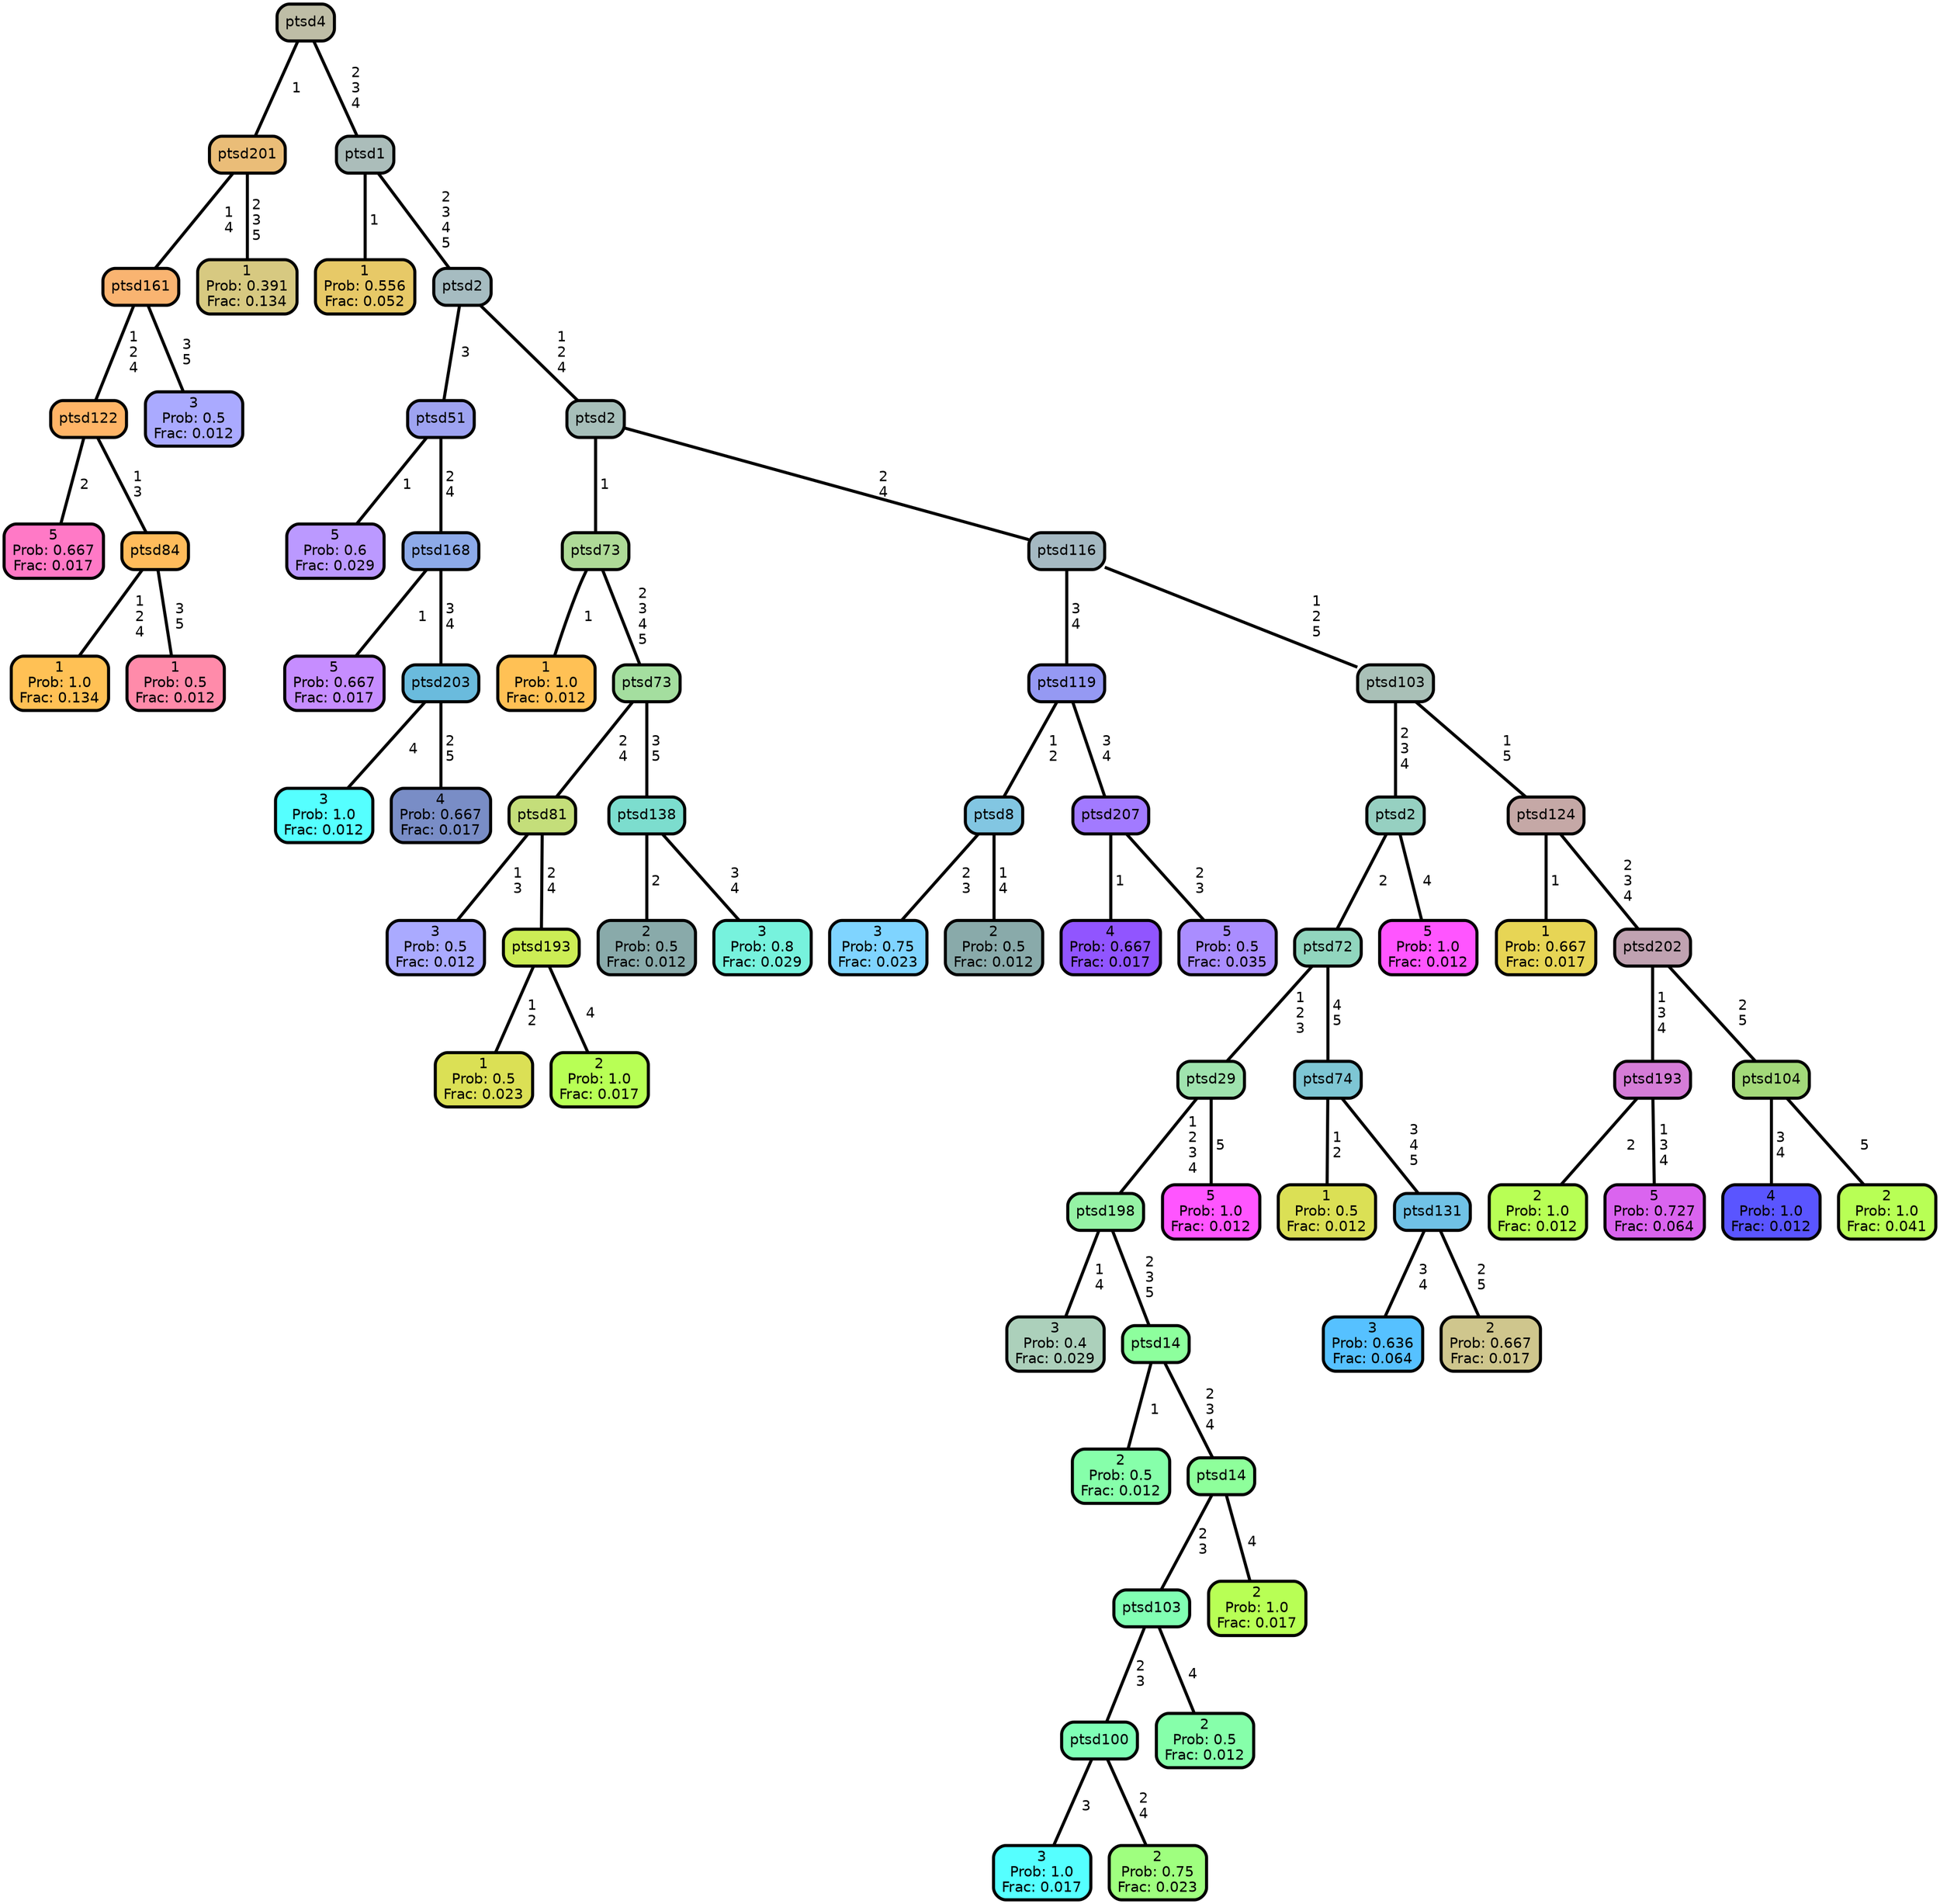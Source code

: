 graph Tree {
node [shape=box, style="filled, rounded",color="black",penwidth="3",fontcolor="black",                 fontname=helvetica] ;
graph [ranksep="0 equally", splines=straight,                 bgcolor=transparent, dpi=200] ;
edge [fontname=helvetica, color=black] ;
0 [label="5
Prob: 0.667
Frac: 0.017", fillcolor="#ff79c6"] ;
1 [label="ptsd122", fillcolor="#ffb567"] ;
2 [label="1
Prob: 1.0
Frac: 0.134", fillcolor="#ffc155"] ;
3 [label="ptsd84", fillcolor="#ffbc5b"] ;
4 [label="1
Prob: 0.5
Frac: 0.012", fillcolor="#ff8baa"] ;
5 [label="ptsd161", fillcolor="#f9b471"] ;
6 [label="3
Prob: 0.5
Frac: 0.012", fillcolor="#aaaaff"] ;
7 [label="ptsd201", fillcolor="#eabd78"] ;
8 [label="1
Prob: 0.391
Frac: 0.134", fillcolor="#d7c981"] ;
9 [label="ptsd4", fillcolor="#bebda6"] ;
10 [label="1
Prob: 0.556
Frac: 0.052", fillcolor="#e7c967"] ;
11 [label="ptsd1", fillcolor="#abbdba"] ;
12 [label="5
Prob: 0.6
Frac: 0.029", fillcolor="#bb99ff"] ;
13 [label="ptsd51", fillcolor="#9ea3f1"] ;
14 [label="5
Prob: 0.667
Frac: 0.017", fillcolor="#c68dff"] ;
15 [label="ptsd168", fillcolor="#8daae9"] ;
16 [label="3
Prob: 1.0
Frac: 0.012", fillcolor="#55ffff"] ;
17 [label="ptsd203", fillcolor="#6abbdd"] ;
18 [label="4
Prob: 0.667
Frac: 0.017", fillcolor="#798dc6"] ;
19 [label="ptsd2", fillcolor="#a6bcc1"] ;
20 [label="1
Prob: 1.0
Frac: 0.012", fillcolor="#ffc155"] ;
21 [label="ptsd73", fillcolor="#aeda97"] ;
22 [label="3
Prob: 0.5
Frac: 0.012", fillcolor="#aaaaff"] ;
23 [label="ptsd81", fillcolor="#c4de7a"] ;
24 [label="1
Prob: 0.5
Frac: 0.023", fillcolor="#dbe055"] ;
25 [label="ptsd193", fillcolor="#cced55"] ;
26 [label="2
Prob: 1.0
Frac: 0.017", fillcolor="#b8ff55"] ;
27 [label="ptsd73", fillcolor="#a4de9f"] ;
28 [label="2
Prob: 0.5
Frac: 0.012", fillcolor="#89aaaa"] ;
29 [label="ptsd138", fillcolor="#7cddce"] ;
30 [label="3
Prob: 0.8
Frac: 0.029", fillcolor="#77f2dd"] ;
31 [label="ptsd2", fillcolor="#a7bfba"] ;
32 [label="3
Prob: 0.75
Frac: 0.023", fillcolor="#7fd4ff"] ;
33 [label="ptsd8", fillcolor="#82c6e2"] ;
34 [label="2
Prob: 0.5
Frac: 0.012", fillcolor="#89aaaa"] ;
35 [label="ptsd119", fillcolor="#9599f3"] ;
36 [label="4
Prob: 0.667
Frac: 0.017", fillcolor="#9155ff"] ;
37 [label="ptsd207", fillcolor="#a27aff"] ;
38 [label="5
Prob: 0.5
Frac: 0.035", fillcolor="#aa8dff"] ;
39 [label="ptsd116", fillcolor="#a5b9c2"] ;
40 [label="3
Prob: 0.4
Frac: 0.029", fillcolor="#acd0bb"] ;
41 [label="ptsd198", fillcolor="#95f2a5"] ;
42 [label="2
Prob: 0.5
Frac: 0.012", fillcolor="#86ffaa"] ;
43 [label="ptsd14", fillcolor="#8dff9d"] ;
44 [label="3
Prob: 1.0
Frac: 0.017", fillcolor="#55ffff"] ;
45 [label="ptsd100", fillcolor="#7fffb6"] ;
46 [label="2
Prob: 0.75
Frac: 0.023", fillcolor="#9fff7f"] ;
47 [label="ptsd103", fillcolor="#81ffb3"] ;
48 [label="2
Prob: 0.5
Frac: 0.012", fillcolor="#86ffaa"] ;
49 [label="ptsd14", fillcolor="#8eff9b"] ;
50 [label="2
Prob: 1.0
Frac: 0.017", fillcolor="#b8ff55"] ;
51 [label="ptsd29", fillcolor="#9fe3ae"] ;
52 [label="5
Prob: 1.0
Frac: 0.012", fillcolor="#ff55ff"] ;
53 [label="ptsd72", fillcolor="#91d6be"] ;
54 [label="1
Prob: 0.5
Frac: 0.012", fillcolor="#dbe055"] ;
55 [label="ptsd74", fillcolor="#7ec6d4"] ;
56 [label="3
Prob: 0.636
Frac: 0.064", fillcolor="#56c1ff"] ;
57 [label="ptsd131", fillcolor="#70c2e6"] ;
58 [label="2
Prob: 0.667
Frac: 0.017", fillcolor="#cfc68d"] ;
59 [label="ptsd2", fillcolor="#96d0c1"] ;
60 [label="5
Prob: 1.0
Frac: 0.012", fillcolor="#ff55ff"] ;
61 [label="ptsd103", fillcolor="#a9c0b7"] ;
62 [label="1
Prob: 0.667
Frac: 0.017", fillcolor="#e7d555"] ;
63 [label="ptsd124", fillcolor="#c5a8a6"] ;
64 [label="2
Prob: 1.0
Frac: 0.012", fillcolor="#b8ff55"] ;
65 [label="ptsd193", fillcolor="#d57cd7"] ;
66 [label="5
Prob: 0.727
Frac: 0.064", fillcolor="#da64ef"] ;
67 [label="ptsd202", fillcolor="#c0a2b1"] ;
68 [label="4
Prob: 1.0
Frac: 0.012", fillcolor="#5a55ff"] ;
69 [label="ptsd104", fillcolor="#a3d97a"] ;
70 [label="2
Prob: 1.0
Frac: 0.041", fillcolor="#b8ff55"] ;
1 -- 0 [label=" 2",penwidth=3] ;
1 -- 3 [label=" 1\n 3",penwidth=3] ;
3 -- 2 [label=" 1\n 2\n 4",penwidth=3] ;
3 -- 4 [label=" 3\n 5",penwidth=3] ;
5 -- 1 [label=" 1\n 2\n 4",penwidth=3] ;
5 -- 6 [label=" 3\n 5",penwidth=3] ;
7 -- 5 [label=" 1\n 4",penwidth=3] ;
7 -- 8 [label=" 2\n 3\n 5",penwidth=3] ;
9 -- 7 [label=" 1",penwidth=3] ;
9 -- 11 [label=" 2\n 3\n 4",penwidth=3] ;
11 -- 10 [label=" 1",penwidth=3] ;
11 -- 19 [label=" 2\n 3\n 4\n 5",penwidth=3] ;
13 -- 12 [label=" 1",penwidth=3] ;
13 -- 15 [label=" 2\n 4",penwidth=3] ;
15 -- 14 [label=" 1",penwidth=3] ;
15 -- 17 [label=" 3\n 4",penwidth=3] ;
17 -- 16 [label=" 4",penwidth=3] ;
17 -- 18 [label=" 2\n 5",penwidth=3] ;
19 -- 13 [label=" 3",penwidth=3] ;
19 -- 31 [label=" 1\n 2\n 4",penwidth=3] ;
21 -- 20 [label=" 1",penwidth=3] ;
21 -- 27 [label=" 2\n 3\n 4\n 5",penwidth=3] ;
23 -- 22 [label=" 1\n 3",penwidth=3] ;
23 -- 25 [label=" 2\n 4",penwidth=3] ;
25 -- 24 [label=" 1\n 2",penwidth=3] ;
25 -- 26 [label=" 4",penwidth=3] ;
27 -- 23 [label=" 2\n 4",penwidth=3] ;
27 -- 29 [label=" 3\n 5",penwidth=3] ;
29 -- 28 [label=" 2",penwidth=3] ;
29 -- 30 [label=" 3\n 4",penwidth=3] ;
31 -- 21 [label=" 1",penwidth=3] ;
31 -- 39 [label=" 2\n 4",penwidth=3] ;
33 -- 32 [label=" 2\n 3",penwidth=3] ;
33 -- 34 [label=" 1\n 4",penwidth=3] ;
35 -- 33 [label=" 1\n 2",penwidth=3] ;
35 -- 37 [label=" 3\n 4",penwidth=3] ;
37 -- 36 [label=" 1",penwidth=3] ;
37 -- 38 [label=" 2\n 3",penwidth=3] ;
39 -- 35 [label=" 3\n 4",penwidth=3] ;
39 -- 61 [label=" 1\n 2\n 5",penwidth=3] ;
41 -- 40 [label=" 1\n 4",penwidth=3] ;
41 -- 43 [label=" 2\n 3\n 5",penwidth=3] ;
43 -- 42 [label=" 1",penwidth=3] ;
43 -- 49 [label=" 2\n 3\n 4",penwidth=3] ;
45 -- 44 [label=" 3",penwidth=3] ;
45 -- 46 [label=" 2\n 4",penwidth=3] ;
47 -- 45 [label=" 2\n 3",penwidth=3] ;
47 -- 48 [label=" 4",penwidth=3] ;
49 -- 47 [label=" 2\n 3",penwidth=3] ;
49 -- 50 [label=" 4",penwidth=3] ;
51 -- 41 [label=" 1\n 2\n 3\n 4",penwidth=3] ;
51 -- 52 [label=" 5",penwidth=3] ;
53 -- 51 [label=" 1\n 2\n 3",penwidth=3] ;
53 -- 55 [label=" 4\n 5",penwidth=3] ;
55 -- 54 [label=" 1\n 2",penwidth=3] ;
55 -- 57 [label=" 3\n 4\n 5",penwidth=3] ;
57 -- 56 [label=" 3\n 4",penwidth=3] ;
57 -- 58 [label=" 2\n 5",penwidth=3] ;
59 -- 53 [label=" 2",penwidth=3] ;
59 -- 60 [label=" 4",penwidth=3] ;
61 -- 59 [label=" 2\n 3\n 4",penwidth=3] ;
61 -- 63 [label=" 1\n 5",penwidth=3] ;
63 -- 62 [label=" 1",penwidth=3] ;
63 -- 67 [label=" 2\n 3\n 4",penwidth=3] ;
65 -- 64 [label=" 2",penwidth=3] ;
65 -- 66 [label=" 1\n 3\n 4",penwidth=3] ;
67 -- 65 [label=" 1\n 3\n 4",penwidth=3] ;
67 -- 69 [label=" 2\n 5",penwidth=3] ;
69 -- 68 [label=" 3\n 4",penwidth=3] ;
69 -- 70 [label=" 5",penwidth=3] ;
{rank = same;}}